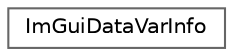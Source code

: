digraph "Gráfico de jerarquía de clases"
{
 // LATEX_PDF_SIZE
  bgcolor="transparent";
  edge [fontname=Helvetica,fontsize=10,labelfontname=Helvetica,labelfontsize=10];
  node [fontname=Helvetica,fontsize=10,shape=box,height=0.2,width=0.4];
  rankdir="LR";
  Node0 [id="Node000000",label="ImGuiDataVarInfo",height=0.2,width=0.4,color="grey40", fillcolor="white", style="filled",URL="$struct_im_gui_data_var_info.html",tooltip=" "];
}
